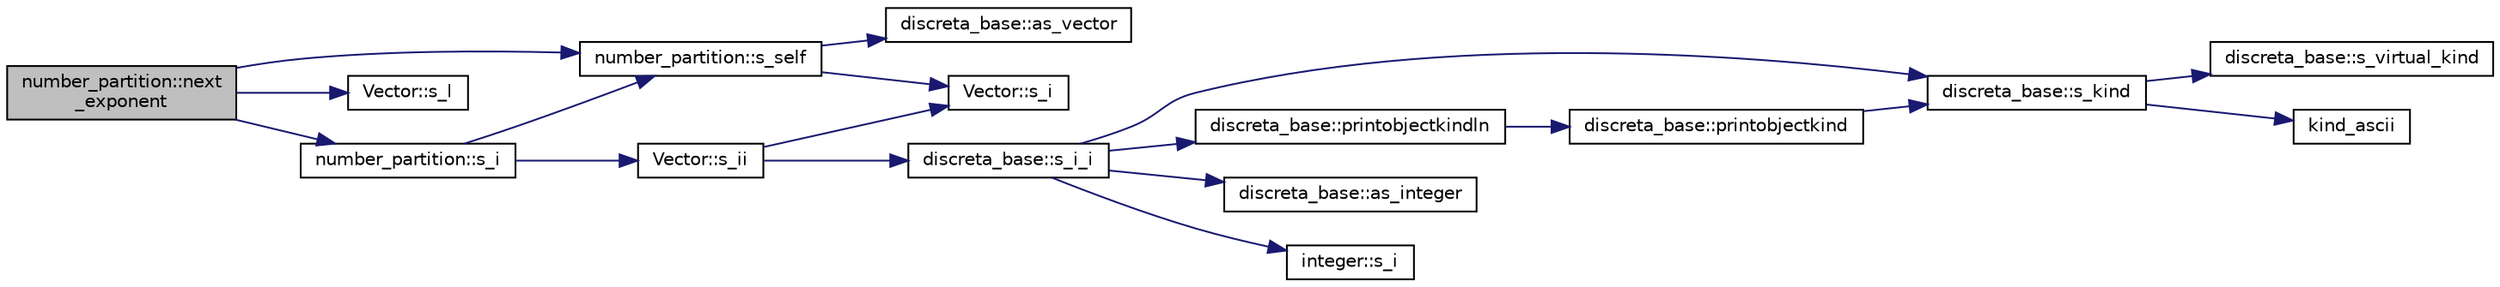 digraph "number_partition::next_exponent"
{
  edge [fontname="Helvetica",fontsize="10",labelfontname="Helvetica",labelfontsize="10"];
  node [fontname="Helvetica",fontsize="10",shape=record];
  rankdir="LR";
  Node1116 [label="number_partition::next\l_exponent",height=0.2,width=0.4,color="black", fillcolor="grey75", style="filled", fontcolor="black"];
  Node1116 -> Node1117 [color="midnightblue",fontsize="10",style="solid",fontname="Helvetica"];
  Node1117 [label="number_partition::s_self",height=0.2,width=0.4,color="black", fillcolor="white", style="filled",URL="$df/d50/classnumber__partition.html#a341bbbb9aeb221d1052b029648141e37"];
  Node1117 -> Node1118 [color="midnightblue",fontsize="10",style="solid",fontname="Helvetica"];
  Node1118 [label="Vector::s_i",height=0.2,width=0.4,color="black", fillcolor="white", style="filled",URL="$d5/db2/class_vector.html#a1c4fe1752523df8119f70dd550244871"];
  Node1117 -> Node1119 [color="midnightblue",fontsize="10",style="solid",fontname="Helvetica"];
  Node1119 [label="discreta_base::as_vector",height=0.2,width=0.4,color="black", fillcolor="white", style="filled",URL="$d7/d71/classdiscreta__base.html#a7bdd6cae39c380b128ee9e17e42cf020"];
  Node1116 -> Node1120 [color="midnightblue",fontsize="10",style="solid",fontname="Helvetica"];
  Node1120 [label="Vector::s_l",height=0.2,width=0.4,color="black", fillcolor="white", style="filled",URL="$d5/db2/class_vector.html#ad2dc082288f858d22a528832289e0704"];
  Node1116 -> Node1121 [color="midnightblue",fontsize="10",style="solid",fontname="Helvetica"];
  Node1121 [label="number_partition::s_i",height=0.2,width=0.4,color="black", fillcolor="white", style="filled",URL="$df/d50/classnumber__partition.html#aca3e653629e80549db9e0cf584a3e16c"];
  Node1121 -> Node1117 [color="midnightblue",fontsize="10",style="solid",fontname="Helvetica"];
  Node1121 -> Node1122 [color="midnightblue",fontsize="10",style="solid",fontname="Helvetica"];
  Node1122 [label="Vector::s_ii",height=0.2,width=0.4,color="black", fillcolor="white", style="filled",URL="$d5/db2/class_vector.html#a75d4942cc7b9794717b4846c10520db8"];
  Node1122 -> Node1118 [color="midnightblue",fontsize="10",style="solid",fontname="Helvetica"];
  Node1122 -> Node1123 [color="midnightblue",fontsize="10",style="solid",fontname="Helvetica"];
  Node1123 [label="discreta_base::s_i_i",height=0.2,width=0.4,color="black", fillcolor="white", style="filled",URL="$d7/d71/classdiscreta__base.html#aadb92c01fbe69b3034b0214b33fbc735"];
  Node1123 -> Node1124 [color="midnightblue",fontsize="10",style="solid",fontname="Helvetica"];
  Node1124 [label="discreta_base::s_kind",height=0.2,width=0.4,color="black", fillcolor="white", style="filled",URL="$d7/d71/classdiscreta__base.html#a8a830025c74adbbc3362418a7c2ba157"];
  Node1124 -> Node1125 [color="midnightblue",fontsize="10",style="solid",fontname="Helvetica"];
  Node1125 [label="discreta_base::s_virtual_kind",height=0.2,width=0.4,color="black", fillcolor="white", style="filled",URL="$d7/d71/classdiscreta__base.html#a52778a6d6943a468be083d0785d418fb"];
  Node1124 -> Node1126 [color="midnightblue",fontsize="10",style="solid",fontname="Helvetica"];
  Node1126 [label="kind_ascii",height=0.2,width=0.4,color="black", fillcolor="white", style="filled",URL="$d9/d60/discreta_8h.html#ad0ce825a9f29bc6cec27e1b64cfe27bf"];
  Node1123 -> Node1127 [color="midnightblue",fontsize="10",style="solid",fontname="Helvetica"];
  Node1127 [label="discreta_base::printobjectkindln",height=0.2,width=0.4,color="black", fillcolor="white", style="filled",URL="$d7/d71/classdiscreta__base.html#a677ccc8f392ebedde05e453f8cf59559"];
  Node1127 -> Node1128 [color="midnightblue",fontsize="10",style="solid",fontname="Helvetica"];
  Node1128 [label="discreta_base::printobjectkind",height=0.2,width=0.4,color="black", fillcolor="white", style="filled",URL="$d7/d71/classdiscreta__base.html#aa75a1314aa706909b029664944904231"];
  Node1128 -> Node1124 [color="midnightblue",fontsize="10",style="solid",fontname="Helvetica"];
  Node1123 -> Node1129 [color="midnightblue",fontsize="10",style="solid",fontname="Helvetica"];
  Node1129 [label="discreta_base::as_integer",height=0.2,width=0.4,color="black", fillcolor="white", style="filled",URL="$d7/d71/classdiscreta__base.html#a00d7691eaf874fd283d942692fe8dd26"];
  Node1123 -> Node1130 [color="midnightblue",fontsize="10",style="solid",fontname="Helvetica"];
  Node1130 [label="integer::s_i",height=0.2,width=0.4,color="black", fillcolor="white", style="filled",URL="$d0/de5/classinteger.html#adf28e9f94d4c844adaa950deeb80b904"];
}
